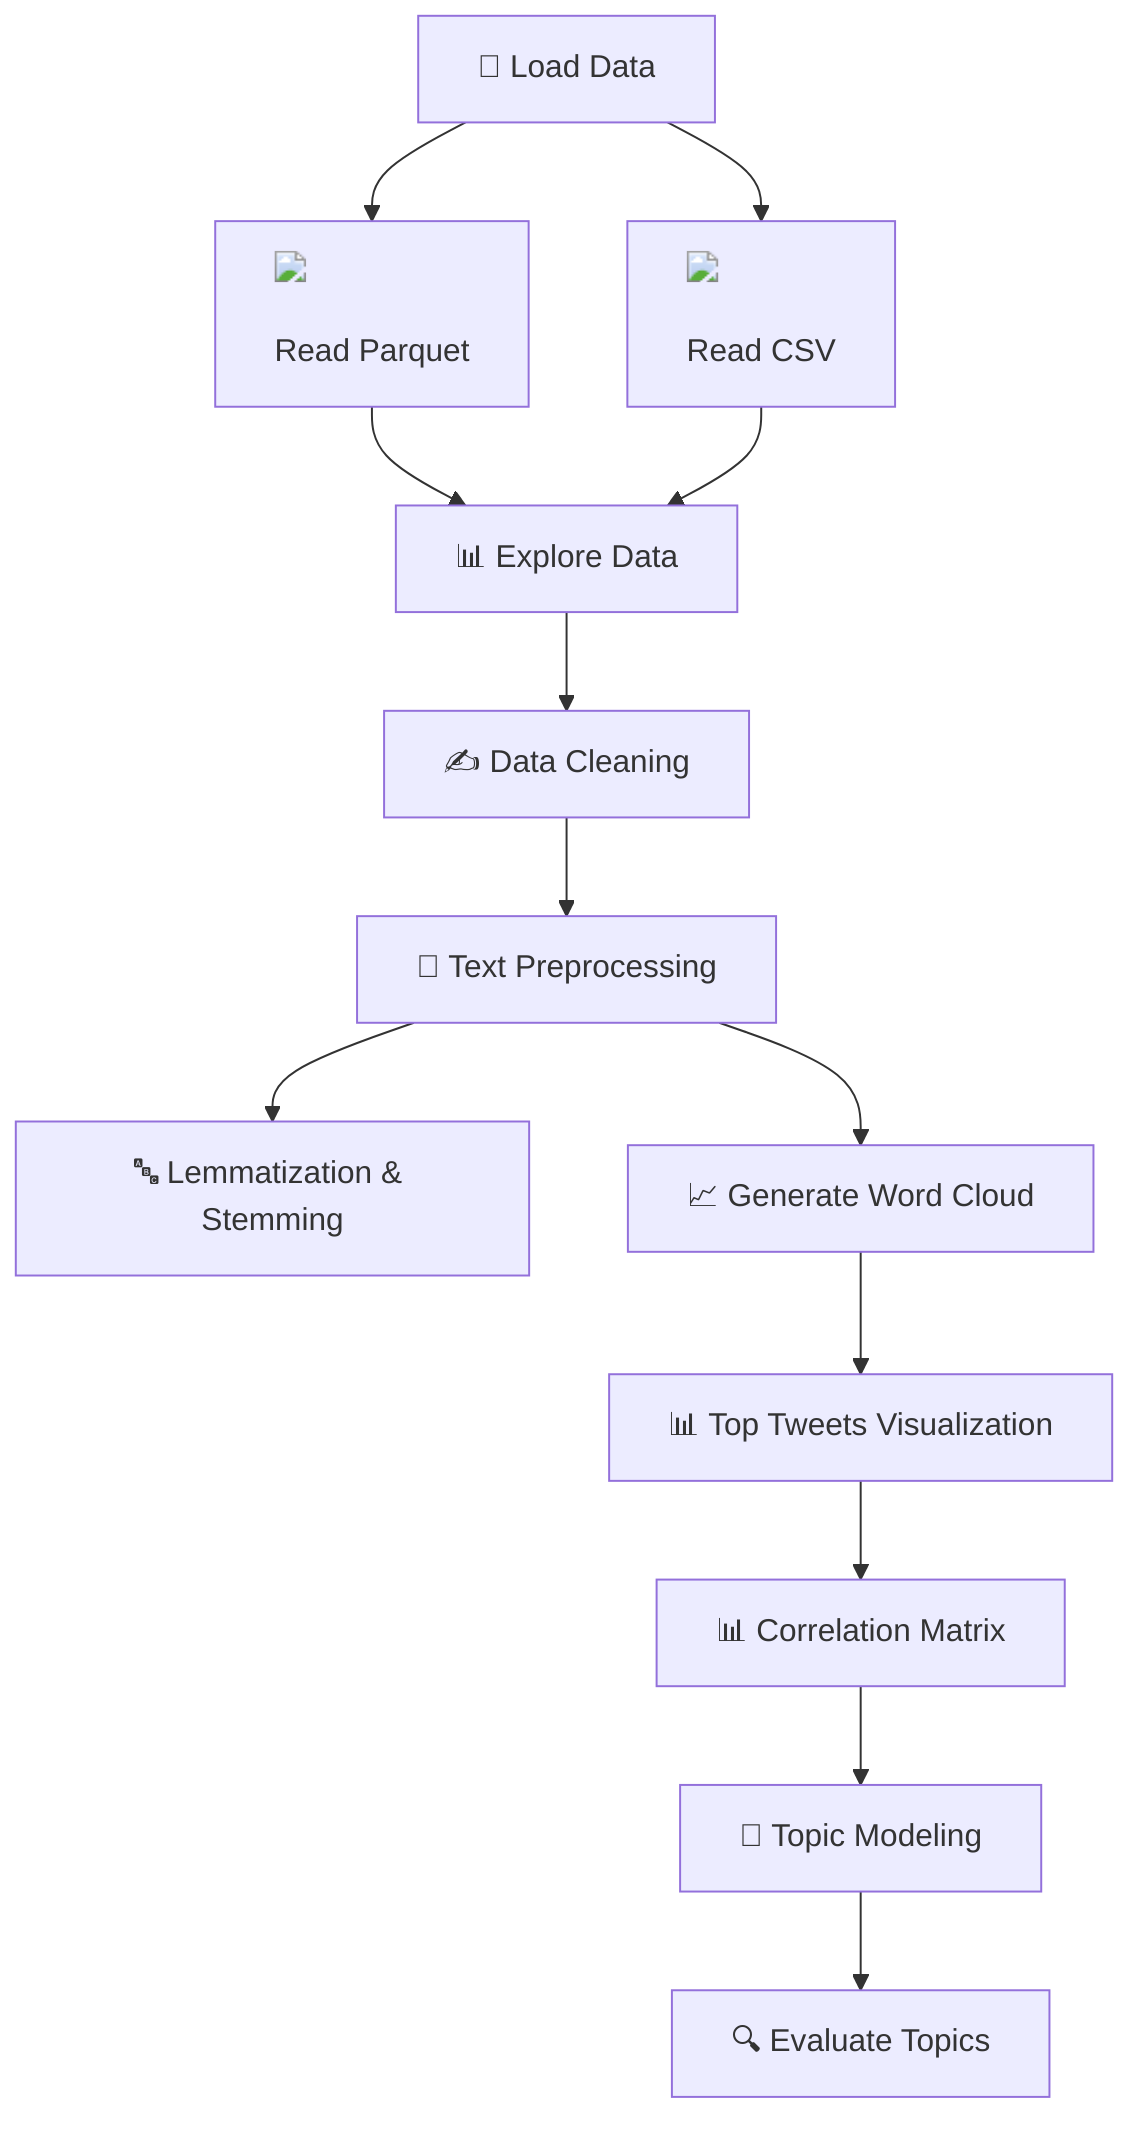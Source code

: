 flowchart TD
    A["📂 Load Data"] --> B["<img src='file.svg'/> <br/> Read Parquet"]
    A --> C["<img src='file.svg'/> <br/> Read CSV"]
    B --> D["📊 Explore Data"]
    C --> D
    D --> E["✍️ Data Cleaning"]
    E --> F["🚀 Text Preprocessing"]
    F --> G["🔤 Lemmatization & Stemming"]
    F --> H["📈 Generate Word Cloud"]
    H --> I["📊 Top Tweets Visualization"]
    I --> J["📊 Correlation Matrix"]
    J --> K["🧠 Topic Modeling"]
    K --> L["🔍 Evaluate Topics"]